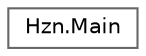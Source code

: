 digraph "Graphical Class Hierarchy"
{
 // LATEX_PDF_SIZE
  bgcolor="transparent";
  edge [fontname=Helvetica,fontsize=10,labelfontname=Helvetica,labelfontsize=10];
  node [fontname=Helvetica,fontsize=10,shape=box,height=0.2,width=0.4];
  rankdir="LR";
  Node0 [label="Hzn.Main",height=0.2,width=0.4,color="grey40", fillcolor="white", style="filled",URL="$class_hzn_1_1_main.html",tooltip=" "];
}
